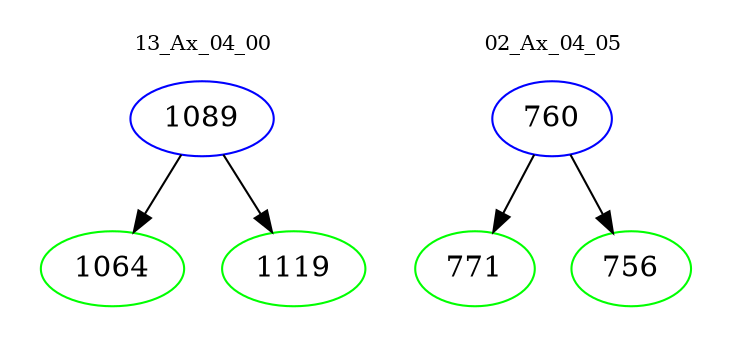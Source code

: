 digraph{
subgraph cluster_0 {
color = white
label = "13_Ax_04_00";
fontsize=10;
T0_1089 [label="1089", color="blue"]
T0_1089 -> T0_1064 [color="black"]
T0_1064 [label="1064", color="green"]
T0_1089 -> T0_1119 [color="black"]
T0_1119 [label="1119", color="green"]
}
subgraph cluster_1 {
color = white
label = "02_Ax_04_05";
fontsize=10;
T1_760 [label="760", color="blue"]
T1_760 -> T1_771 [color="black"]
T1_771 [label="771", color="green"]
T1_760 -> T1_756 [color="black"]
T1_756 [label="756", color="green"]
}
}
